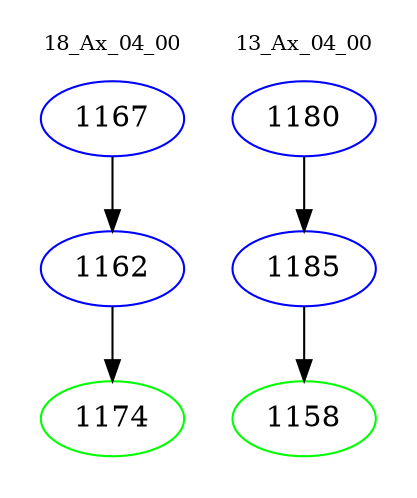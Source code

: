 digraph{
subgraph cluster_0 {
color = white
label = "18_Ax_04_00";
fontsize=10;
T0_1167 [label="1167", color="blue"]
T0_1167 -> T0_1162 [color="black"]
T0_1162 [label="1162", color="blue"]
T0_1162 -> T0_1174 [color="black"]
T0_1174 [label="1174", color="green"]
}
subgraph cluster_1 {
color = white
label = "13_Ax_04_00";
fontsize=10;
T1_1180 [label="1180", color="blue"]
T1_1180 -> T1_1185 [color="black"]
T1_1185 [label="1185", color="blue"]
T1_1185 -> T1_1158 [color="black"]
T1_1158 [label="1158", color="green"]
}
}
